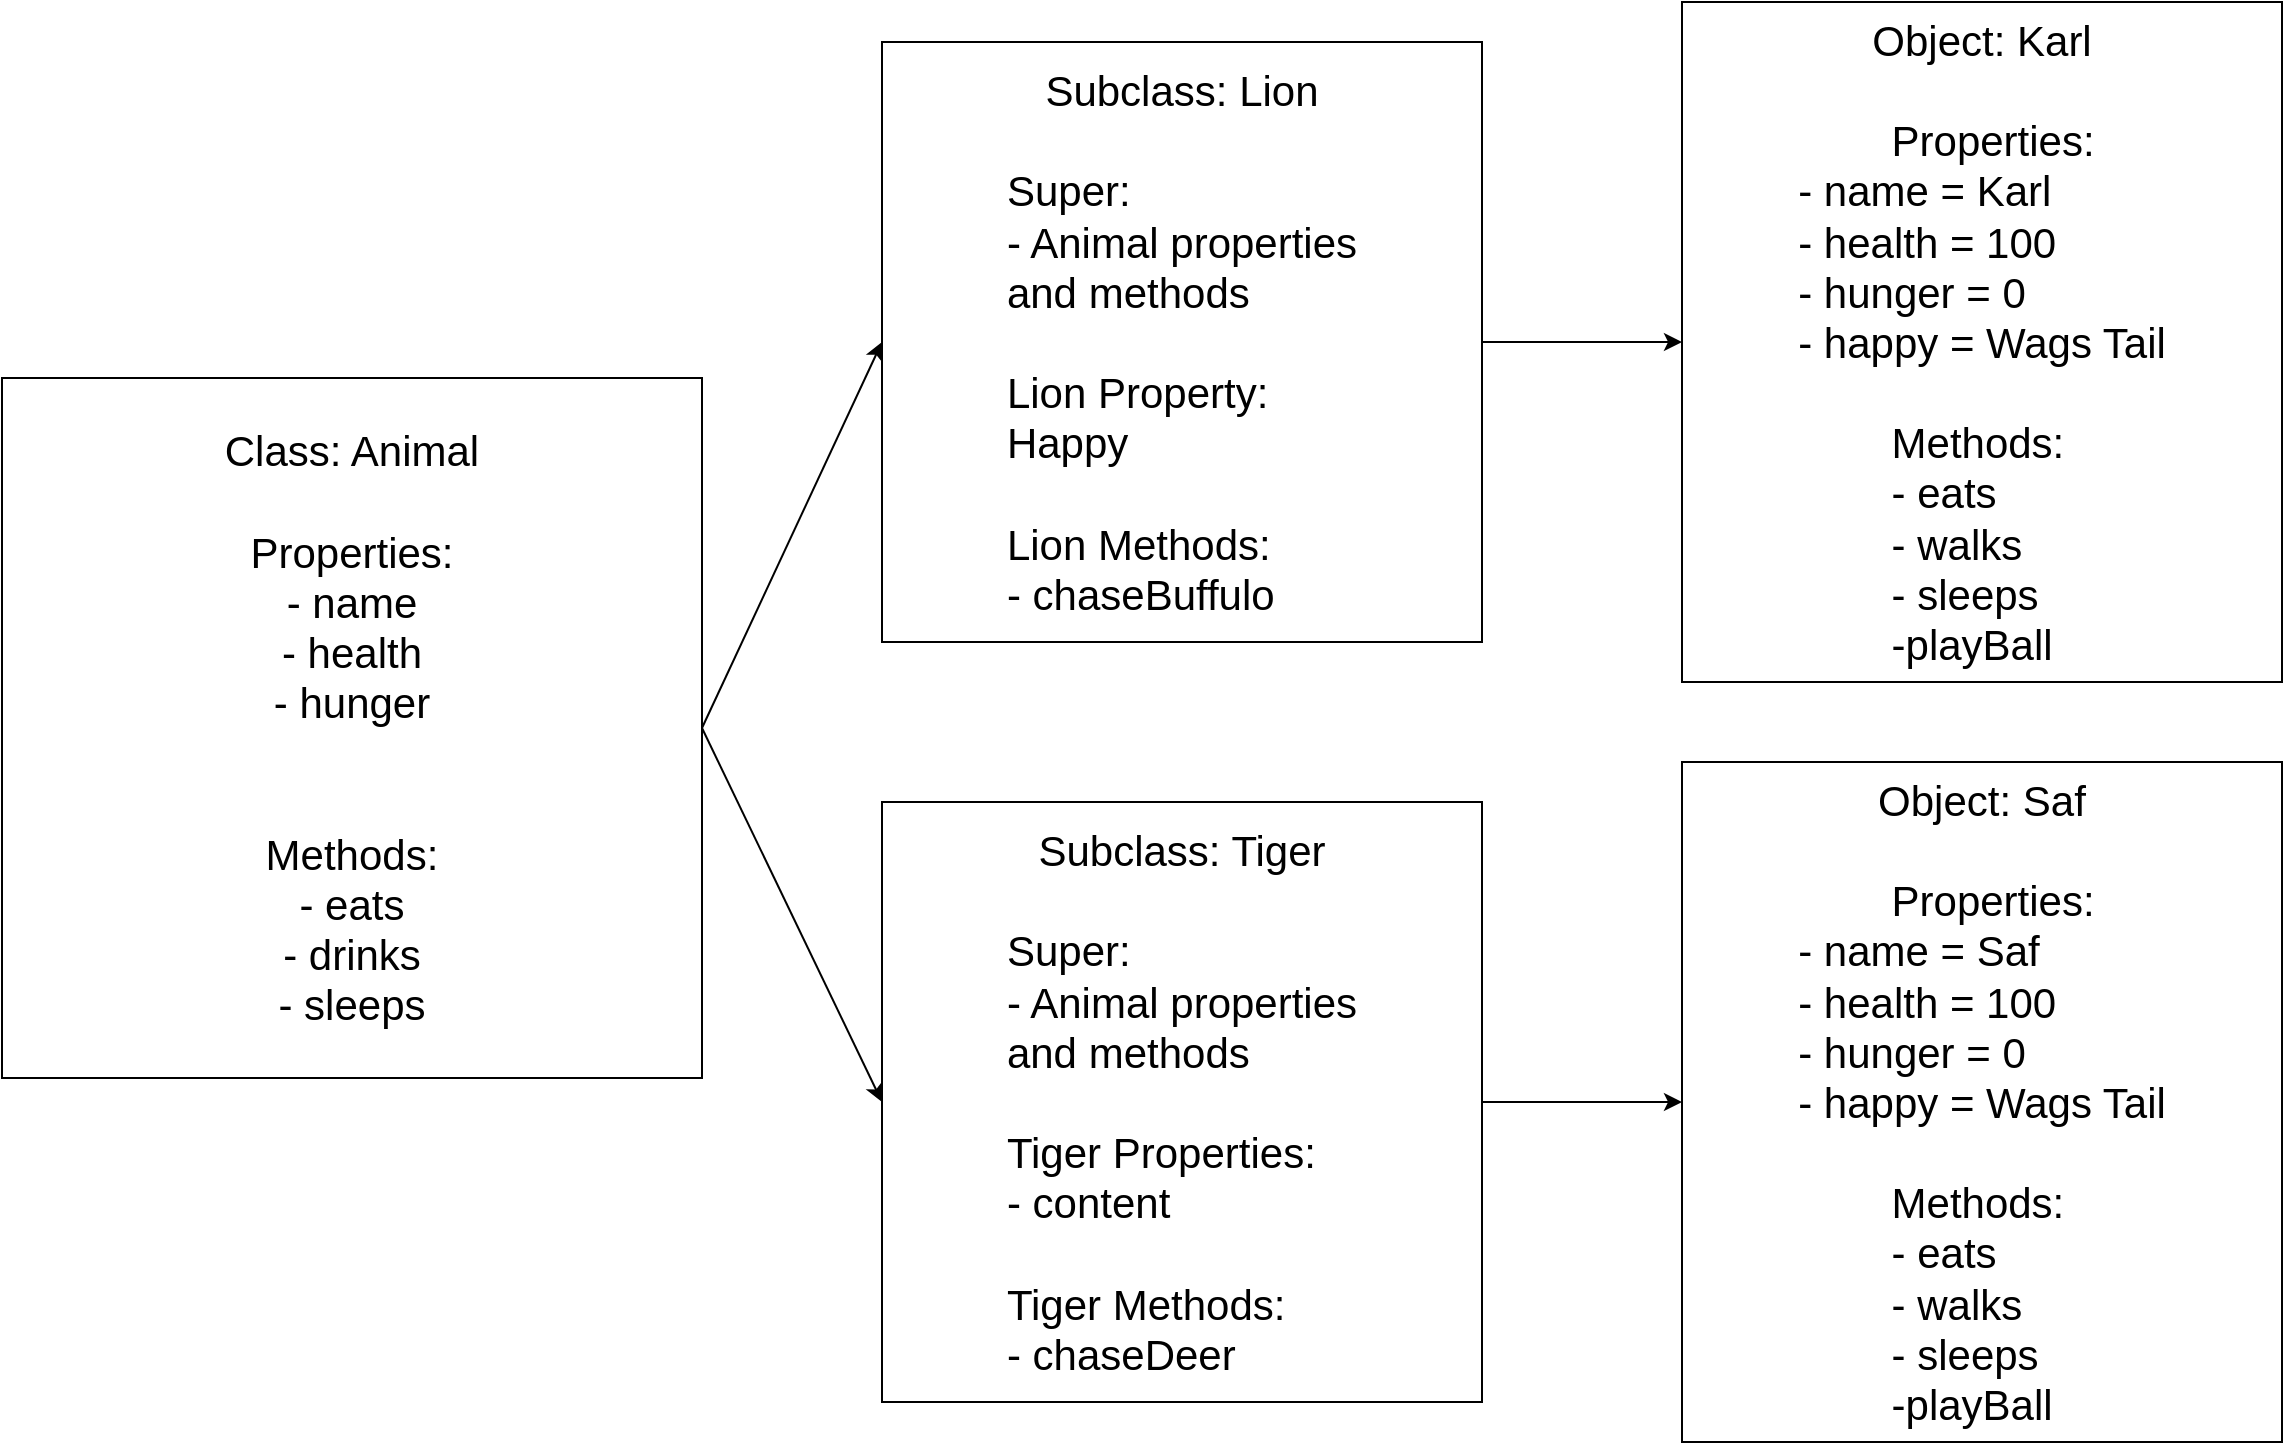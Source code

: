 <mxfile version="18.1.3" type="device"><diagram id="TNKEIQotNwBb7ip06GDr" name="Page-1"><mxGraphModel dx="1570" dy="1123" grid="1" gridSize="10" guides="1" tooltips="1" connect="1" arrows="1" fold="1" page="1" pageScale="1" pageWidth="1169" pageHeight="827" math="0" shadow="0"><root><mxCell id="0"/><mxCell id="1" parent="0"/><mxCell id="JTSPktqatVO7qT8BPIzs-14" style="rounded=1;orthogonalLoop=1;jettySize=auto;html=1;exitX=1;exitY=0.5;exitDx=0;exitDy=0;entryX=0;entryY=0.5;entryDx=0;entryDy=0;fontSize=21;" edge="1" parent="1" source="JTSPktqatVO7qT8BPIzs-2" target="JTSPktqatVO7qT8BPIzs-4"><mxGeometry relative="1" as="geometry"/></mxCell><mxCell id="JTSPktqatVO7qT8BPIzs-15" style="edgeStyle=none;rounded=1;orthogonalLoop=1;jettySize=auto;html=1;exitX=1;exitY=0.5;exitDx=0;exitDy=0;entryX=0;entryY=0.5;entryDx=0;entryDy=0;fontSize=21;" edge="1" parent="1" source="JTSPktqatVO7qT8BPIzs-2" target="JTSPktqatVO7qT8BPIzs-7"><mxGeometry relative="1" as="geometry"/></mxCell><mxCell id="JTSPktqatVO7qT8BPIzs-2" value="&lt;font style=&quot;font-size: 21px;&quot;&gt;Class: Animal&lt;br&gt;&lt;br&gt;Properties:&lt;br&gt;- name&lt;br&gt;- health&lt;br&gt;- hunger&lt;br&gt;&lt;br&gt;&lt;br&gt;Methods:&lt;br&gt;- eats&lt;br&gt;- drinks&lt;br&gt;- sleeps&lt;/font&gt;" style="text;html=1;strokeColor=default;fillColor=none;align=center;verticalAlign=middle;whiteSpace=wrap;rounded=0;" vertex="1" parent="1"><mxGeometry y="238" width="350" height="350" as="geometry"/></mxCell><mxCell id="JTSPktqatVO7qT8BPIzs-16" style="edgeStyle=none;rounded=1;orthogonalLoop=1;jettySize=auto;html=1;exitX=1;exitY=0.5;exitDx=0;exitDy=0;entryX=0;entryY=0.5;entryDx=0;entryDy=0;fontSize=21;" edge="1" parent="1" source="JTSPktqatVO7qT8BPIzs-4" target="JTSPktqatVO7qT8BPIzs-8"><mxGeometry relative="1" as="geometry"/></mxCell><mxCell id="JTSPktqatVO7qT8BPIzs-4" value="Subclass: Lion&lt;br&gt;&lt;br&gt;&lt;div style=&quot;text-align: left;&quot;&gt;&lt;span style=&quot;background-color: initial;&quot;&gt;Super:&lt;/span&gt;&lt;/div&gt;&lt;div style=&quot;text-align: left;&quot;&gt;&lt;span style=&quot;background-color: initial;&quot;&gt;- Animal properties&lt;/span&gt;&lt;/div&gt;&lt;div style=&quot;text-align: left;&quot;&gt;&lt;span style=&quot;background-color: initial;&quot;&gt;and methods&lt;/span&gt;&lt;/div&gt;&lt;div style=&quot;text-align: left;&quot;&gt;&lt;br&gt;&lt;/div&gt;&lt;div style=&quot;text-align: left;&quot;&gt;&lt;span style=&quot;background-color: initial;&quot;&gt;Lion Property:&lt;/span&gt;&lt;/div&gt;&lt;div style=&quot;text-align: left;&quot;&gt;&lt;span style=&quot;background-color: initial;&quot;&gt;Happy&amp;nbsp;&lt;/span&gt;&lt;/div&gt;&lt;div style=&quot;text-align: left;&quot;&gt;&lt;br&gt;&lt;/div&gt;&lt;div style=&quot;text-align: left;&quot;&gt;&lt;span style=&quot;background-color: initial;&quot;&gt;Lion Methods:&lt;/span&gt;&lt;/div&gt;&lt;div style=&quot;text-align: left;&quot;&gt;&lt;span style=&quot;background-color: initial;&quot;&gt;- chaseBuffulo&amp;nbsp;&lt;/span&gt;&lt;/div&gt;" style="text;html=1;strokeColor=default;fillColor=none;align=center;verticalAlign=middle;whiteSpace=wrap;rounded=0;fontSize=21;" vertex="1" parent="1"><mxGeometry x="440" y="70" width="300" height="300" as="geometry"/></mxCell><mxCell id="JTSPktqatVO7qT8BPIzs-17" style="edgeStyle=none;rounded=1;orthogonalLoop=1;jettySize=auto;html=1;exitX=1;exitY=0.5;exitDx=0;exitDy=0;entryX=0;entryY=0.5;entryDx=0;entryDy=0;fontSize=21;" edge="1" parent="1" source="JTSPktqatVO7qT8BPIzs-7" target="JTSPktqatVO7qT8BPIzs-10"><mxGeometry relative="1" as="geometry"/></mxCell><mxCell id="JTSPktqatVO7qT8BPIzs-7" value="&lt;span style=&quot;&quot;&gt;Subclass: Tiger&lt;/span&gt;&lt;br style=&quot;&quot;&gt;&lt;br style=&quot;&quot;&gt;&lt;div style=&quot;text-align: left;&quot;&gt;&lt;span style=&quot;background-color: initial;&quot;&gt;Super:&lt;/span&gt;&lt;/div&gt;&lt;span style=&quot;&quot;&gt;&lt;div style=&quot;text-align: left;&quot;&gt;&lt;span style=&quot;background-color: initial;&quot;&gt;- Animal properties&lt;/span&gt;&lt;/div&gt;&lt;/span&gt;&lt;span style=&quot;&quot;&gt;&lt;div style=&quot;text-align: left;&quot;&gt;&lt;span style=&quot;background-color: initial;&quot;&gt;and methods&lt;/span&gt;&lt;/div&gt;&lt;/span&gt;&lt;div style=&quot;text-align: left;&quot;&gt;&lt;br&gt;&lt;/div&gt;&lt;span style=&quot;&quot;&gt;&lt;div style=&quot;text-align: left;&quot;&gt;&lt;span style=&quot;background-color: initial;&quot;&gt;Tiger Properties:&lt;/span&gt;&lt;/div&gt;&lt;/span&gt;&lt;span style=&quot;&quot;&gt;&lt;div style=&quot;text-align: left;&quot;&gt;&lt;span style=&quot;background-color: initial;&quot;&gt;- content&lt;/span&gt;&lt;/div&gt;&lt;/span&gt;&lt;div style=&quot;text-align: left;&quot;&gt;&lt;br&gt;&lt;/div&gt;&lt;span style=&quot;&quot;&gt;&lt;div style=&quot;text-align: left;&quot;&gt;&lt;span style=&quot;background-color: initial;&quot;&gt;Tiger Methods:&lt;/span&gt;&lt;/div&gt;&lt;/span&gt;&lt;span style=&quot;&quot;&gt;&lt;div style=&quot;text-align: left;&quot;&gt;&lt;span style=&quot;background-color: initial;&quot;&gt;- chaseDeer&lt;/span&gt;&lt;/div&gt;&lt;/span&gt;" style="text;html=1;strokeColor=default;fillColor=none;align=center;verticalAlign=middle;whiteSpace=wrap;rounded=0;fontSize=21;" vertex="1" parent="1"><mxGeometry x="440" y="450" width="300" height="300" as="geometry"/></mxCell><mxCell id="JTSPktqatVO7qT8BPIzs-8" value="Object: Karl&lt;br&gt;&lt;br&gt;&lt;div style=&quot;text-align: left;&quot;&gt;&lt;span style=&quot;white-space: pre;&quot;&gt;&#9;&lt;/span&gt;Properties:&amp;nbsp;&lt;/div&gt;&lt;div style=&quot;text-align: left;&quot;&gt;- name = Karl&amp;nbsp;&lt;/div&gt;&lt;div style=&quot;text-align: left;&quot;&gt;- health = 100&amp;nbsp;&lt;/div&gt;&lt;div style=&quot;text-align: left;&quot;&gt;- hunger = 0&amp;nbsp;&lt;/div&gt;&lt;div style=&quot;text-align: left;&quot;&gt;- happy = Wags Tail&lt;br&gt;&lt;/div&gt;&lt;div style=&quot;text-align: left;&quot;&gt;&lt;br&gt;&lt;/div&gt;&lt;div style=&quot;text-align: left;&quot;&gt;&lt;span style=&quot;white-space: pre;&quot;&gt;&#9;&lt;/span&gt;Methods:&amp;nbsp;&lt;/div&gt;&lt;div style=&quot;text-align: left;&quot;&gt;&lt;span style=&quot;white-space: pre;&quot;&gt;&#9;&lt;/span&gt;- eats&amp;nbsp;&lt;/div&gt;&lt;div style=&quot;text-align: left;&quot;&gt;&lt;span style=&quot;white-space: pre;&quot;&gt;&#9;&lt;/span&gt;- walks&amp;nbsp;&lt;/div&gt;&lt;div style=&quot;text-align: left;&quot;&gt;&lt;span style=&quot;white-space: pre;&quot;&gt;&#9;&lt;/span&gt;- sleeps&amp;nbsp;&lt;/div&gt;&lt;div style=&quot;text-align: left;&quot;&gt;&lt;span style=&quot;white-space: pre;&quot;&gt;&#9;&lt;/span&gt;-playBall&lt;br&gt;&lt;/div&gt;" style="text;html=1;strokeColor=default;fillColor=none;align=center;verticalAlign=middle;whiteSpace=wrap;rounded=0;fontSize=21;" vertex="1" parent="1"><mxGeometry x="840" y="50" width="300" height="340" as="geometry"/></mxCell><mxCell id="JTSPktqatVO7qT8BPIzs-10" value="Object: Saf&lt;br&gt;&lt;br&gt;&lt;div style=&quot;text-align: left;&quot;&gt;&lt;span style=&quot;white-space: pre;&quot;&gt;&#9;&lt;/span&gt;Properties:&amp;nbsp;&lt;/div&gt;&lt;div style=&quot;text-align: left;&quot;&gt;- name = Saf&amp;nbsp;&lt;/div&gt;&lt;div style=&quot;text-align: left;&quot;&gt;- health = 100&amp;nbsp;&lt;/div&gt;&lt;div style=&quot;text-align: left;&quot;&gt;- hunger = 0&amp;nbsp;&lt;/div&gt;&lt;div style=&quot;text-align: left;&quot;&gt;- happy = Wags Tail&lt;br&gt;&lt;/div&gt;&lt;div style=&quot;text-align: left;&quot;&gt;&lt;br&gt;&lt;/div&gt;&lt;div style=&quot;text-align: left;&quot;&gt;&lt;span style=&quot;white-space: pre;&quot;&gt;&#9;&lt;/span&gt;Methods:&amp;nbsp;&lt;/div&gt;&lt;div style=&quot;text-align: left;&quot;&gt;&lt;span style=&quot;white-space: pre;&quot;&gt;&#9;&lt;/span&gt;- eats&amp;nbsp;&lt;/div&gt;&lt;div style=&quot;text-align: left;&quot;&gt;&lt;span style=&quot;white-space: pre;&quot;&gt;&#9;&lt;/span&gt;- walks&amp;nbsp;&lt;/div&gt;&lt;div style=&quot;text-align: left;&quot;&gt;&lt;span style=&quot;white-space: pre;&quot;&gt;&#9;&lt;/span&gt;- sleeps&amp;nbsp;&lt;/div&gt;&lt;div style=&quot;text-align: left;&quot;&gt;&lt;span style=&quot;white-space: pre;&quot;&gt;&#9;&lt;/span&gt;-playBall&lt;br&gt;&lt;/div&gt;" style="text;html=1;strokeColor=default;fillColor=none;align=center;verticalAlign=middle;whiteSpace=wrap;rounded=0;fontSize=21;" vertex="1" parent="1"><mxGeometry x="840" y="430" width="300" height="340" as="geometry"/></mxCell></root></mxGraphModel></diagram></mxfile>